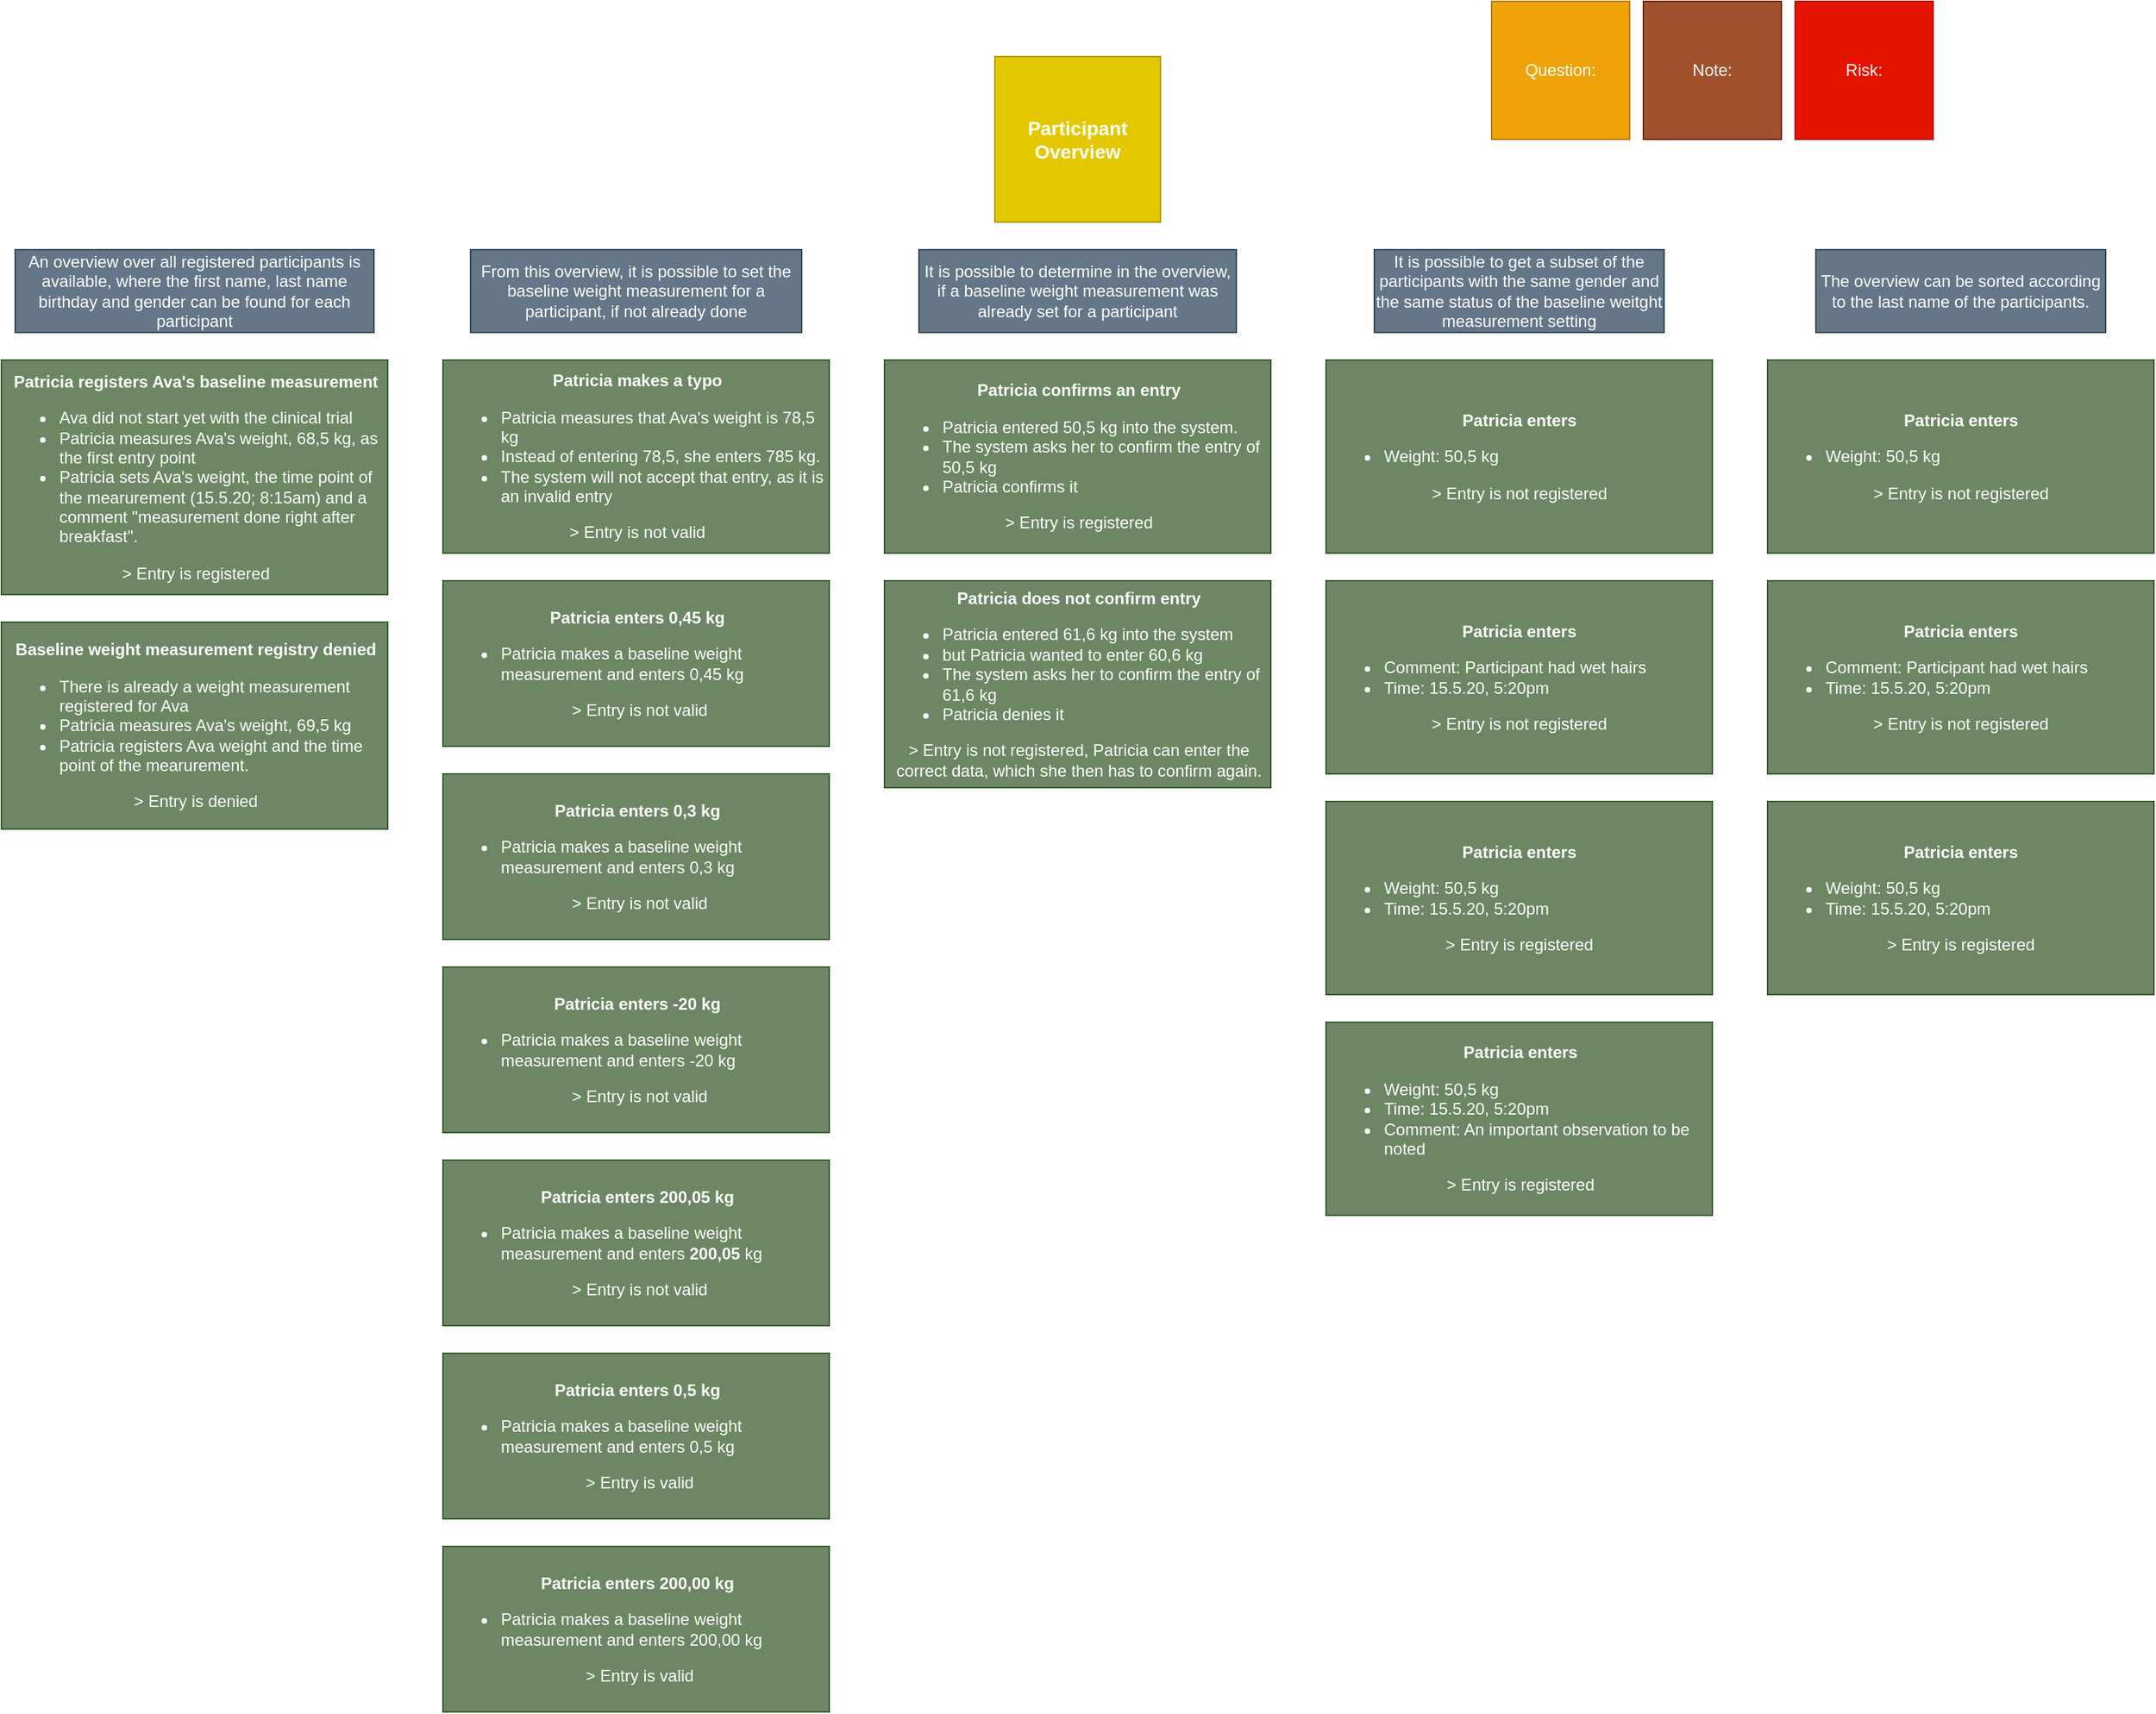 <mxfile version="13.0.3" type="device"><diagram id="TZNGLyiKBYrCFd3WpfFy" name="Page-1"><mxGraphModel dx="2064" dy="999" grid="1" gridSize="10" guides="1" tooltips="1" connect="1" arrows="1" fold="1" page="1" pageScale="1" pageWidth="827" pageHeight="1169" math="0" shadow="0"><root><mxCell id="0"/><mxCell id="1" parent="0"/><mxCell id="kvqeDExt2K666dqQOh2v-1" value="&lt;span style=&quot;font-size: 14px&quot;&gt;&lt;b&gt;Participant Overview&lt;/b&gt;&lt;/span&gt;" style="whiteSpace=wrap;html=1;aspect=fixed;fillColor=#e3c800;strokeColor=#B09500;fontColor=#ffffff;" parent="1" vertex="1"><mxGeometry x="1080" y="120" width="120" height="120" as="geometry"/></mxCell><mxCell id="kvqeDExt2K666dqQOh2v-2" value="&lt;div style=&quot;text-align: center&quot;&gt;&lt;span&gt;&lt;b&gt;Patricia registers Ava's baseline measurement&lt;/b&gt;&lt;/span&gt;&lt;/div&gt;&lt;ul&gt;&lt;li&gt;Ava did not start yet with the clinical trial&lt;/li&gt;&lt;li&gt;Patricia measures Ava's weight, 68,5 kg, as the first entry point&lt;/li&gt;&lt;li&gt;Patricia sets Ava's weight, the time point of the mearurement (15.5.20; 8:15am) and a comment &quot;measurement done right after breakfast&quot;.&lt;br&gt;&lt;/li&gt;&lt;/ul&gt;&lt;div style=&quot;text-align: center&quot;&gt;&amp;gt; Entry is registered&lt;/div&gt;" style="rounded=0;whiteSpace=wrap;html=1;align=left;fillColor=#6d8764;strokeColor=#3A5431;fontColor=#ffffff;" parent="1" vertex="1"><mxGeometry x="360" y="340" width="280" height="170" as="geometry"/></mxCell><mxCell id="kvqeDExt2K666dqQOh2v-4" value="An overview over all registered participants is available, where the first name, last name birthday and gender can be found for each participant" style="rounded=0;whiteSpace=wrap;html=1;fillColor=#647687;strokeColor=#314354;fontColor=#ffffff;" parent="1" vertex="1"><mxGeometry x="370" y="260" width="260" height="60" as="geometry"/></mxCell><mxCell id="kvqeDExt2K666dqQOh2v-6" value="&lt;div style=&quot;text-align: center&quot;&gt;&lt;span&gt;&lt;b&gt;Patricia makes a typo&lt;/b&gt;&lt;/span&gt;&lt;/div&gt;&lt;ul&gt;&lt;li&gt;Patricia measures that Ava's weight is 78,5 kg&lt;/li&gt;&lt;li&gt;Instead of entering 78,5, she enters 785 kg.&lt;/li&gt;&lt;li&gt;The system will not accept that entry, as it is an invalid entry&lt;/li&gt;&lt;/ul&gt;&lt;div style=&quot;text-align: center&quot;&gt;&amp;gt; Entry is not valid&lt;/div&gt;" style="rounded=0;whiteSpace=wrap;html=1;align=left;fillColor=#6d8764;strokeColor=#3A5431;fontColor=#ffffff;" parent="1" vertex="1"><mxGeometry x="680" y="340" width="280" height="140" as="geometry"/></mxCell><mxCell id="kvqeDExt2K666dqQOh2v-7" value="From this overview, it is possible to set the baseline weight measurement for a participant, if not already done" style="rounded=0;whiteSpace=wrap;html=1;fillColor=#647687;strokeColor=#314354;fontColor=#ffffff;" parent="1" vertex="1"><mxGeometry x="700" y="260" width="240" height="60" as="geometry"/></mxCell><mxCell id="kvqeDExt2K666dqQOh2v-8" value="It is possible to determine in the overview, if a baseline weight measurement was already set for a participant" style="rounded=0;whiteSpace=wrap;html=1;fillColor=#647687;strokeColor=#314354;fontColor=#ffffff;" parent="1" vertex="1"><mxGeometry x="1025" y="260" width="230" height="60" as="geometry"/></mxCell><mxCell id="kvqeDExt2K666dqQOh2v-9" value="&lt;div style=&quot;text-align: center&quot;&gt;&lt;span&gt;&lt;b&gt;Patricia confirms an entry&lt;/b&gt;&lt;/span&gt;&lt;/div&gt;&lt;ul&gt;&lt;li&gt;Patricia entered 50,5 kg into the system.&lt;/li&gt;&lt;li&gt;The system asks her to confirm the entry of 50,5 kg&lt;/li&gt;&lt;li&gt;Patricia confirms it&lt;/li&gt;&lt;/ul&gt;&lt;div style=&quot;text-align: center&quot;&gt;&amp;gt; Entry is registered&lt;/div&gt;" style="rounded=0;whiteSpace=wrap;html=1;align=left;fillColor=#6d8764;strokeColor=#3A5431;fontColor=#ffffff;" parent="1" vertex="1"><mxGeometry x="1000" y="340" width="280" height="140" as="geometry"/></mxCell><mxCell id="rhDXQHSUQcZURmbBb0o7-9" value="Risk:" style="whiteSpace=wrap;html=1;aspect=fixed;fillColor=#e51400;strokeColor=#B20000;fontColor=#ffffff;" parent="1" vertex="1"><mxGeometry x="1660" y="80" width="100" height="100" as="geometry"/></mxCell><mxCell id="rhDXQHSUQcZURmbBb0o7-10" value="Note:&lt;br&gt;" style="whiteSpace=wrap;html=1;aspect=fixed;fillColor=#a0522d;strokeColor=#6D1F00;fontColor=#ffffff;" parent="1" vertex="1"><mxGeometry x="1550" y="80" width="100" height="100" as="geometry"/></mxCell><mxCell id="rhDXQHSUQcZURmbBb0o7-12" value="Question:" style="whiteSpace=wrap;html=1;aspect=fixed;fillColor=#f0a30a;strokeColor=#BD7000;fontColor=#ffffff;" parent="1" vertex="1"><mxGeometry x="1440" y="80" width="100" height="100" as="geometry"/></mxCell><mxCell id="z6jxBhkK3wpdm3jlGRuF-1" value="&lt;div style=&quot;text-align: center&quot;&gt;&lt;span&gt;&lt;b&gt;Patricia enters 0,5 kg&lt;/b&gt;&lt;/span&gt;&lt;/div&gt;&lt;ul&gt;&lt;li&gt;Patricia makes a baseline weight measurement and enters 0,5 kg&lt;/li&gt;&lt;/ul&gt;&lt;div style=&quot;text-align: center&quot;&gt;&lt;span&gt;&amp;nbsp;&amp;gt; Entry is valid&lt;/span&gt;&lt;/div&gt;" style="rounded=0;whiteSpace=wrap;html=1;align=left;fillColor=#6d8764;strokeColor=#3A5431;fontColor=#ffffff;" parent="1" vertex="1"><mxGeometry x="680" y="1060" width="280" height="120" as="geometry"/></mxCell><mxCell id="z6jxBhkK3wpdm3jlGRuF-2" value="&lt;div style=&quot;text-align: center&quot;&gt;&lt;span&gt;&lt;b&gt;Patricia enters 0,45 kg&lt;/b&gt;&lt;/span&gt;&lt;/div&gt;&lt;ul&gt;&lt;li&gt;Patricia makes a baseline weight measurement and enters 0,45 kg&lt;/li&gt;&lt;/ul&gt;&lt;div style=&quot;text-align: center&quot;&gt;&lt;span&gt;&amp;nbsp;&amp;gt; Entry is not valid&lt;/span&gt;&lt;/div&gt;" style="rounded=0;whiteSpace=wrap;html=1;align=left;fillColor=#6d8764;strokeColor=#3A5431;fontColor=#ffffff;" parent="1" vertex="1"><mxGeometry x="680" y="500" width="280" height="120" as="geometry"/></mxCell><mxCell id="z6jxBhkK3wpdm3jlGRuF-3" value="&lt;div style=&quot;text-align: center&quot;&gt;&lt;span&gt;&lt;b&gt;Patricia enters 0,3 kg&lt;/b&gt;&lt;/span&gt;&lt;/div&gt;&lt;ul&gt;&lt;li&gt;Patricia makes a baseline weight measurement and enters 0,3 kg&lt;/li&gt;&lt;/ul&gt;&lt;div style=&quot;text-align: center&quot;&gt;&lt;span&gt;&amp;nbsp;&amp;gt; Entry is not valid&lt;/span&gt;&lt;/div&gt;" style="rounded=0;whiteSpace=wrap;html=1;align=left;fillColor=#6d8764;strokeColor=#3A5431;fontColor=#ffffff;" parent="1" vertex="1"><mxGeometry x="680" y="640" width="280" height="120" as="geometry"/></mxCell><mxCell id="z6jxBhkK3wpdm3jlGRuF-4" value="&lt;div style=&quot;text-align: center&quot;&gt;&lt;span&gt;&lt;b&gt;Patricia enters -20 kg&lt;/b&gt;&lt;/span&gt;&lt;/div&gt;&lt;ul&gt;&lt;li&gt;Patricia makes a baseline weight measurement and enters -20 kg&lt;/li&gt;&lt;/ul&gt;&lt;div style=&quot;text-align: center&quot;&gt;&lt;span&gt;&amp;nbsp;&amp;gt; Entry is not valid&lt;/span&gt;&lt;/div&gt;" style="rounded=0;whiteSpace=wrap;html=1;align=left;fillColor=#6d8764;strokeColor=#3A5431;fontColor=#ffffff;" parent="1" vertex="1"><mxGeometry x="680" y="780" width="280" height="120" as="geometry"/></mxCell><mxCell id="z6jxBhkK3wpdm3jlGRuF-5" value="&lt;div style=&quot;text-align: center&quot;&gt;&lt;span&gt;&lt;b&gt;Patricia enters 200,05 kg&lt;/b&gt;&lt;/span&gt;&lt;/div&gt;&lt;ul&gt;&lt;li&gt;Patricia makes a baseline weight measurement and enters&amp;nbsp;&lt;b style=&quot;text-align: center&quot;&gt;200,05&lt;/b&gt;&amp;nbsp;kg&lt;/li&gt;&lt;/ul&gt;&lt;div style=&quot;text-align: center&quot;&gt;&lt;span&gt;&amp;nbsp;&amp;gt; Entry is not valid&lt;/span&gt;&lt;/div&gt;" style="rounded=0;whiteSpace=wrap;html=1;align=left;fillColor=#6d8764;strokeColor=#3A5431;fontColor=#ffffff;" parent="1" vertex="1"><mxGeometry x="680" y="920" width="280" height="120" as="geometry"/></mxCell><mxCell id="z6jxBhkK3wpdm3jlGRuF-6" value="&lt;div style=&quot;text-align: center&quot;&gt;&lt;span&gt;&lt;b&gt;Patricia enters 200,00 kg&lt;/b&gt;&lt;/span&gt;&lt;/div&gt;&lt;ul&gt;&lt;li&gt;Patricia makes a baseline weight measurement and enters 200,00 kg&lt;/li&gt;&lt;/ul&gt;&lt;div style=&quot;text-align: center&quot;&gt;&lt;span&gt;&amp;nbsp;&amp;gt; Entry is valid&lt;/span&gt;&lt;/div&gt;" style="rounded=0;whiteSpace=wrap;html=1;align=left;fillColor=#6d8764;strokeColor=#3A5431;fontColor=#ffffff;" parent="1" vertex="1"><mxGeometry x="680" y="1200" width="280" height="120" as="geometry"/></mxCell><mxCell id="z6jxBhkK3wpdm3jlGRuF-7" value="&lt;div style=&quot;text-align: center&quot;&gt;&lt;span&gt;&lt;b&gt;Patricia does not confirm entry&lt;/b&gt;&lt;/span&gt;&lt;/div&gt;&lt;ul&gt;&lt;li&gt;Patricia entered 61,6 kg into the system&lt;/li&gt;&lt;li&gt;but Patricia wanted to enter 60,6 kg&lt;/li&gt;&lt;li&gt;The system asks her to confirm the entry of 61,6 kg&lt;/li&gt;&lt;li&gt;Patricia denies it&lt;/li&gt;&lt;/ul&gt;&lt;div style=&quot;text-align: center&quot;&gt;&amp;gt; Entry is not registered, Patricia can enter the correct data, which she then has to confirm again.&lt;/div&gt;" style="rounded=0;whiteSpace=wrap;html=1;align=left;fillColor=#6d8764;strokeColor=#3A5431;fontColor=#ffffff;" parent="1" vertex="1"><mxGeometry x="1000" y="500" width="280" height="150" as="geometry"/></mxCell><mxCell id="v14yguRq744Sd6s_HSi--1" value="&lt;div style=&quot;text-align: center&quot;&gt;&lt;span&gt;&lt;b&gt;Baseline weight measurement registry denied&lt;/b&gt;&lt;/span&gt;&lt;/div&gt;&lt;ul&gt;&lt;li&gt;There is already a weight measurement registered for Ava&lt;/li&gt;&lt;li&gt;Patricia measures Ava's weight, 69,5 kg&lt;/li&gt;&lt;li&gt;Patricia registers Ava weight and the time point of the mearurement.&lt;br&gt;&lt;/li&gt;&lt;/ul&gt;&lt;div style=&quot;text-align: center&quot;&gt;&amp;gt; Entry is denied&lt;/div&gt;" style="rounded=0;whiteSpace=wrap;html=1;align=left;fillColor=#6d8764;strokeColor=#3A5431;fontColor=#ffffff;" parent="1" vertex="1"><mxGeometry x="360" y="530" width="280" height="150" as="geometry"/></mxCell><mxCell id="v14yguRq744Sd6s_HSi--2" value="It is possible to get a subset of the participants with the same gender and the same status of the baseline weitght measurement setting" style="rounded=0;whiteSpace=wrap;html=1;fillColor=#647687;strokeColor=#314354;fontColor=#ffffff;" parent="1" vertex="1"><mxGeometry x="1355" y="260" width="210" height="60" as="geometry"/></mxCell><mxCell id="v14yguRq744Sd6s_HSi--3" value="&lt;div style=&quot;text-align: center&quot;&gt;&lt;span&gt;&lt;b&gt;Patricia enters&lt;/b&gt;&lt;/span&gt;&lt;/div&gt;&lt;ul&gt;&lt;li&gt;Weight: 50,5 kg&amp;nbsp; &amp;nbsp; &amp;nbsp; &amp;nbsp; &amp;nbsp; &amp;nbsp; &amp;nbsp; &amp;nbsp; &amp;nbsp; &amp;nbsp; &amp;nbsp; &amp;nbsp; &amp;nbsp; &amp;nbsp; &amp;nbsp; &amp;nbsp; &amp;nbsp; &amp;nbsp; &amp;nbsp; &amp;nbsp; &amp;nbsp; &amp;nbsp; &amp;nbsp;&amp;nbsp;&lt;/li&gt;&lt;/ul&gt;&lt;div style=&quot;text-align: center&quot;&gt;&amp;gt; Entry is not registered&lt;/div&gt;" style="rounded=0;whiteSpace=wrap;html=1;align=left;fillColor=#6d8764;strokeColor=#3A5431;fontColor=#ffffff;" parent="1" vertex="1"><mxGeometry x="1320" y="340" width="280" height="140" as="geometry"/></mxCell><mxCell id="v14yguRq744Sd6s_HSi--4" value="&lt;div style=&quot;text-align: center&quot;&gt;&lt;span&gt;&lt;b&gt;Patricia enters&lt;/b&gt;&lt;/span&gt;&lt;/div&gt;&lt;ul&gt;&lt;li&gt;Weight: 50,5 kg&amp;nbsp;&lt;/li&gt;&lt;li&gt;Time: 15.5.20, 5:20pm&amp;nbsp; &amp;nbsp; &amp;nbsp; &amp;nbsp; &amp;nbsp; &amp;nbsp; &amp;nbsp; &amp;nbsp; &amp;nbsp; &amp;nbsp; &amp;nbsp; &amp;nbsp; &amp;nbsp; &amp;nbsp; &amp;nbsp; &amp;nbsp; &amp;nbsp; &amp;nbsp;&lt;/li&gt;&lt;/ul&gt;&lt;div style=&quot;text-align: center&quot;&gt;&amp;gt; Entry is registered&lt;/div&gt;" style="rounded=0;whiteSpace=wrap;html=1;align=left;fillColor=#6d8764;strokeColor=#3A5431;fontColor=#ffffff;" parent="1" vertex="1"><mxGeometry x="1320" y="660" width="280" height="140" as="geometry"/></mxCell><mxCell id="v14yguRq744Sd6s_HSi--5" value="&lt;div style=&quot;text-align: center&quot;&gt;&lt;span&gt;&lt;b&gt;Patricia enters&lt;/b&gt;&lt;/span&gt;&lt;/div&gt;&lt;ul&gt;&lt;li&gt;Comment: Participant had wet hairs&amp;nbsp;&lt;/li&gt;&lt;li&gt;Time: 15.5.20, 5:20pm&amp;nbsp; &amp;nbsp; &amp;nbsp; &amp;nbsp; &amp;nbsp; &amp;nbsp; &amp;nbsp; &amp;nbsp; &amp;nbsp; &amp;nbsp; &amp;nbsp; &amp;nbsp; &amp;nbsp; &amp;nbsp; &amp;nbsp; &amp;nbsp; &amp;nbsp; &amp;nbsp;&lt;/li&gt;&lt;/ul&gt;&lt;div style=&quot;text-align: center&quot;&gt;&amp;gt; Entry is not registered&lt;/div&gt;" style="rounded=0;whiteSpace=wrap;html=1;align=left;fillColor=#6d8764;strokeColor=#3A5431;fontColor=#ffffff;" parent="1" vertex="1"><mxGeometry x="1320" y="500" width="280" height="140" as="geometry"/></mxCell><mxCell id="v14yguRq744Sd6s_HSi--6" value="&lt;div style=&quot;text-align: center&quot;&gt;&lt;span&gt;&lt;b&gt;Patricia enters&lt;/b&gt;&lt;/span&gt;&lt;/div&gt;&lt;ul&gt;&lt;li&gt;Weight: 50,5 kg&amp;nbsp;&lt;/li&gt;&lt;li&gt;Time: 15.5.20, 5:20pm&lt;/li&gt;&lt;li&gt;Comment: An important observation to be noted&amp;nbsp; &amp;nbsp; &amp;nbsp; &amp;nbsp; &amp;nbsp; &amp;nbsp; &amp;nbsp; &amp;nbsp; &amp;nbsp; &amp;nbsp; &amp;nbsp; &amp;nbsp; &amp;nbsp; &amp;nbsp; &amp;nbsp; &amp;nbsp; &amp;nbsp; &amp;nbsp;&lt;/li&gt;&lt;/ul&gt;&lt;div style=&quot;text-align: center&quot;&gt;&amp;gt; Entry is registered&lt;/div&gt;" style="rounded=0;whiteSpace=wrap;html=1;align=left;fillColor=#6d8764;strokeColor=#3A5431;fontColor=#ffffff;" parent="1" vertex="1"><mxGeometry x="1320" y="820" width="280" height="140" as="geometry"/></mxCell><mxCell id="_-XcrVqNlEADlO0Jv7bt-1" value="The overview can be sorted according to the last name of the participants." style="rounded=0;whiteSpace=wrap;html=1;fillColor=#647687;strokeColor=#314354;fontColor=#ffffff;" vertex="1" parent="1"><mxGeometry x="1675" y="260" width="210" height="60" as="geometry"/></mxCell><mxCell id="_-XcrVqNlEADlO0Jv7bt-2" value="&lt;div style=&quot;text-align: center&quot;&gt;&lt;span&gt;&lt;b&gt;Patricia enters&lt;/b&gt;&lt;/span&gt;&lt;/div&gt;&lt;ul&gt;&lt;li&gt;Weight: 50,5 kg&amp;nbsp; &amp;nbsp; &amp;nbsp; &amp;nbsp; &amp;nbsp; &amp;nbsp; &amp;nbsp; &amp;nbsp; &amp;nbsp; &amp;nbsp; &amp;nbsp; &amp;nbsp; &amp;nbsp; &amp;nbsp; &amp;nbsp; &amp;nbsp; &amp;nbsp; &amp;nbsp; &amp;nbsp; &amp;nbsp; &amp;nbsp; &amp;nbsp; &amp;nbsp;&amp;nbsp;&lt;/li&gt;&lt;/ul&gt;&lt;div style=&quot;text-align: center&quot;&gt;&amp;gt; Entry is not registered&lt;/div&gt;" style="rounded=0;whiteSpace=wrap;html=1;align=left;fillColor=#6d8764;strokeColor=#3A5431;fontColor=#ffffff;" vertex="1" parent="1"><mxGeometry x="1640" y="340" width="280" height="140" as="geometry"/></mxCell><mxCell id="_-XcrVqNlEADlO0Jv7bt-3" value="&lt;div style=&quot;text-align: center&quot;&gt;&lt;span&gt;&lt;b&gt;Patricia enters&lt;/b&gt;&lt;/span&gt;&lt;/div&gt;&lt;ul&gt;&lt;li&gt;Weight: 50,5 kg&amp;nbsp;&lt;/li&gt;&lt;li&gt;Time: 15.5.20, 5:20pm&amp;nbsp; &amp;nbsp; &amp;nbsp; &amp;nbsp; &amp;nbsp; &amp;nbsp; &amp;nbsp; &amp;nbsp; &amp;nbsp; &amp;nbsp; &amp;nbsp; &amp;nbsp; &amp;nbsp; &amp;nbsp; &amp;nbsp; &amp;nbsp; &amp;nbsp; &amp;nbsp;&lt;/li&gt;&lt;/ul&gt;&lt;div style=&quot;text-align: center&quot;&gt;&amp;gt; Entry is registered&lt;/div&gt;" style="rounded=0;whiteSpace=wrap;html=1;align=left;fillColor=#6d8764;strokeColor=#3A5431;fontColor=#ffffff;" vertex="1" parent="1"><mxGeometry x="1640" y="660" width="280" height="140" as="geometry"/></mxCell><mxCell id="_-XcrVqNlEADlO0Jv7bt-4" value="&lt;div style=&quot;text-align: center&quot;&gt;&lt;span&gt;&lt;b&gt;Patricia enters&lt;/b&gt;&lt;/span&gt;&lt;/div&gt;&lt;ul&gt;&lt;li&gt;Comment: Participant had wet hairs&amp;nbsp;&lt;/li&gt;&lt;li&gt;Time: 15.5.20, 5:20pm&amp;nbsp; &amp;nbsp; &amp;nbsp; &amp;nbsp; &amp;nbsp; &amp;nbsp; &amp;nbsp; &amp;nbsp; &amp;nbsp; &amp;nbsp; &amp;nbsp; &amp;nbsp; &amp;nbsp; &amp;nbsp; &amp;nbsp; &amp;nbsp; &amp;nbsp; &amp;nbsp;&lt;/li&gt;&lt;/ul&gt;&lt;div style=&quot;text-align: center&quot;&gt;&amp;gt; Entry is not registered&lt;/div&gt;" style="rounded=0;whiteSpace=wrap;html=1;align=left;fillColor=#6d8764;strokeColor=#3A5431;fontColor=#ffffff;" vertex="1" parent="1"><mxGeometry x="1640" y="500" width="280" height="140" as="geometry"/></mxCell></root></mxGraphModel></diagram></mxfile>
